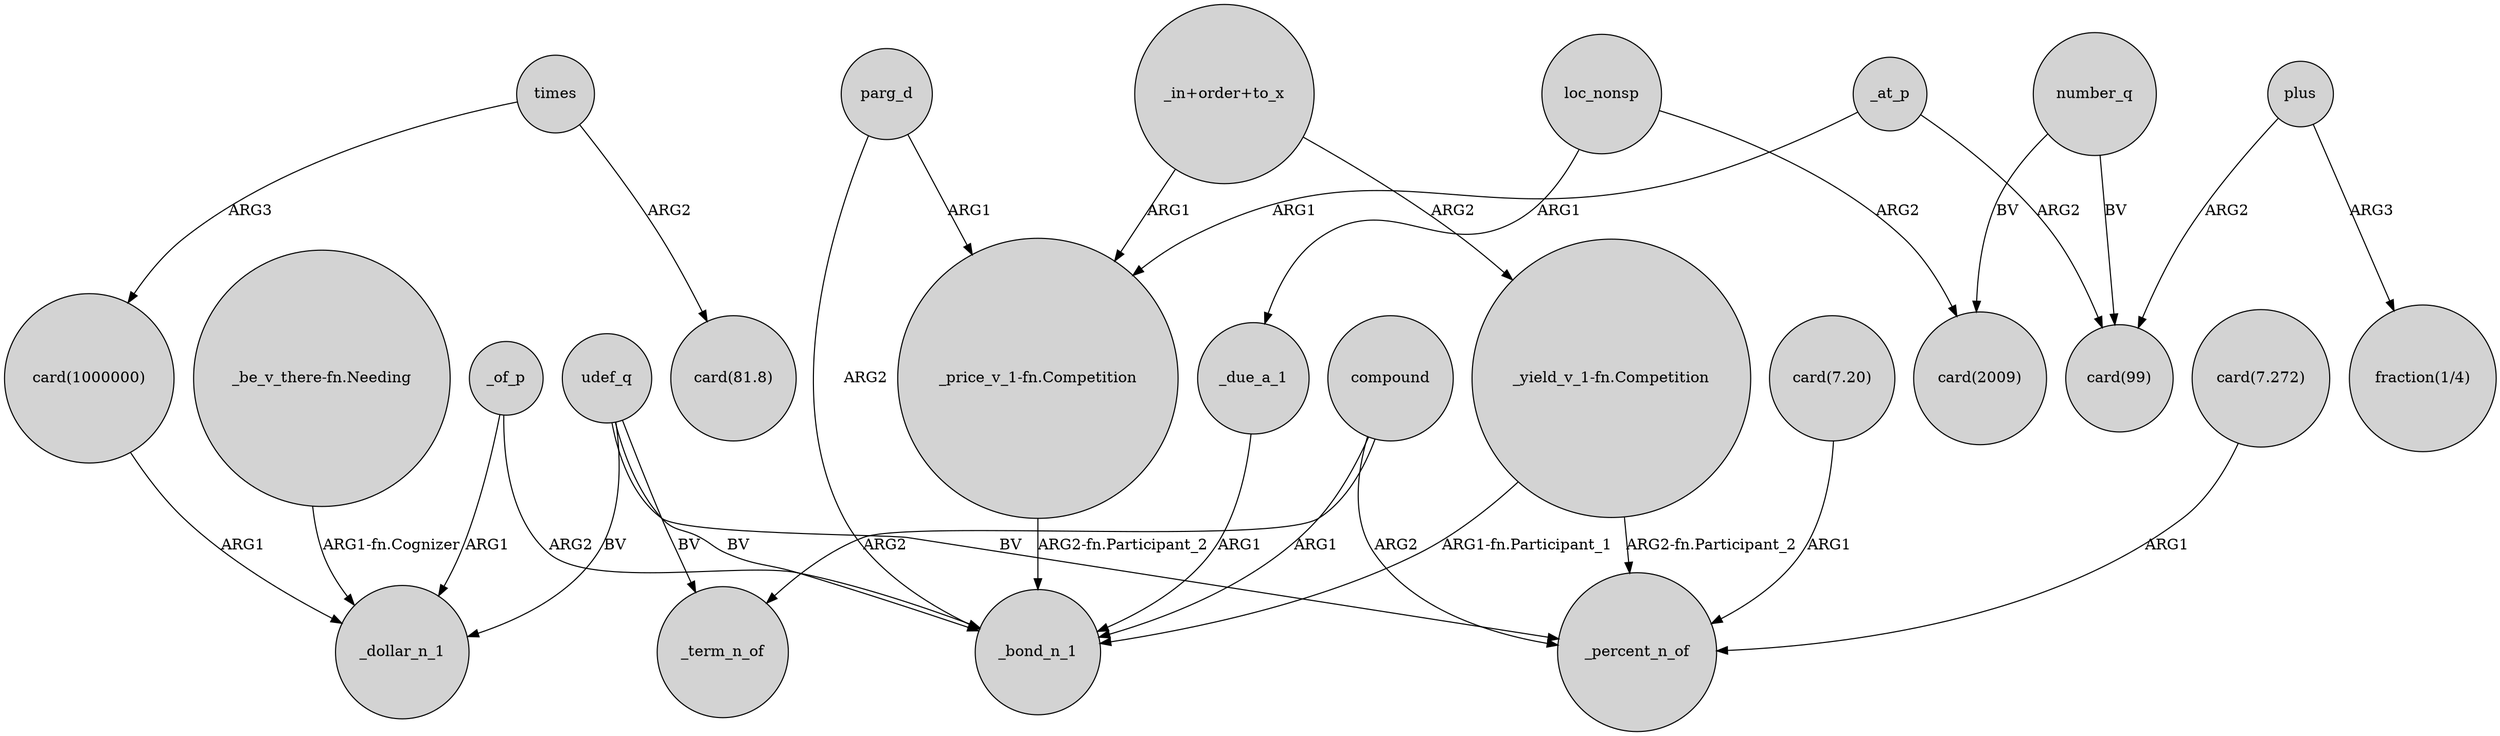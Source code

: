 digraph {
	node [shape=circle style=filled]
	_of_p -> _dollar_n_1 [label=ARG1]
	udef_q -> _term_n_of [label=BV]
	parg_d -> _bond_n_1 [label=ARG2]
	udef_q -> _bond_n_1 [label=BV]
	_at_p -> "card(99)" [label=ARG2]
	compound -> _term_n_of [label=ARG2]
	_at_p -> "_price_v_1-fn.Competition" [label=ARG1]
	compound -> _bond_n_1 [label=ARG1]
	times -> "card(1000000)" [label=ARG3]
	"_price_v_1-fn.Competition" -> _bond_n_1 [label="ARG2-fn.Participant_2"]
	_of_p -> _bond_n_1 [label=ARG2]
	"_in+order+to_x" -> "_price_v_1-fn.Competition" [label=ARG1]
	_due_a_1 -> _bond_n_1 [label=ARG1]
	"_in+order+to_x" -> "_yield_v_1-fn.Competition" [label=ARG2]
	"_be_v_there-fn.Needing" -> _dollar_n_1 [label="ARG1-fn.Cognizer"]
	"_yield_v_1-fn.Competition" -> _bond_n_1 [label="ARG1-fn.Participant_1"]
	udef_q -> _percent_n_of [label=BV]
	number_q -> "card(99)" [label=BV]
	compound -> _percent_n_of [label=ARG2]
	"_yield_v_1-fn.Competition" -> _percent_n_of [label="ARG2-fn.Participant_2"]
	udef_q -> _dollar_n_1 [label=BV]
	"card(1000000)" -> _dollar_n_1 [label=ARG1]
	times -> "card(81.8)" [label=ARG2]
	plus -> "card(99)" [label=ARG2]
	"card(7.20)" -> _percent_n_of [label=ARG1]
	number_q -> "card(2009)" [label=BV]
	loc_nonsp -> _due_a_1 [label=ARG1]
	plus -> "fraction(1/4)" [label=ARG3]
	"card(7.272)" -> _percent_n_of [label=ARG1]
	parg_d -> "_price_v_1-fn.Competition" [label=ARG1]
	loc_nonsp -> "card(2009)" [label=ARG2]
}
